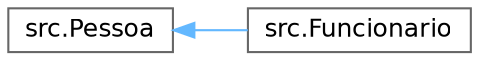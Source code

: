 digraph "Graphical Class Hierarchy"
{
 // LATEX_PDF_SIZE
  bgcolor="transparent";
  edge [fontname=Helvetica,fontsize=12,labelfontname=Helvetica,labelfontsize=10];
  node [fontname=Helvetica,fontsize=12,shape=box,height=0.2,width=0.4];
  rankdir="LR";
  Node0 [id="Node000000",label="src.Pessoa",height=0.2,width=0.4,color="grey40", fillcolor="white", style="filled",URL="$classsrc_1_1_pessoa.html",tooltip="Purpose: Created by: hugoc Created on: 10/28/2024 1:25:44 PM."];
  Node0 -> Node1 [id="edge3_Node000000_Node000001",dir="back",color="steelblue1",style="solid",tooltip=" "];
  Node1 [id="Node000001",label="src.Funcionario",height=0.2,width=0.4,color="grey40", fillcolor="white", style="filled",URL="$classsrc_1_1_funcionario.html",tooltip="Purpose: Created by: hugoc Created on: 10/28/2024 1:27:34 PM."];
}
